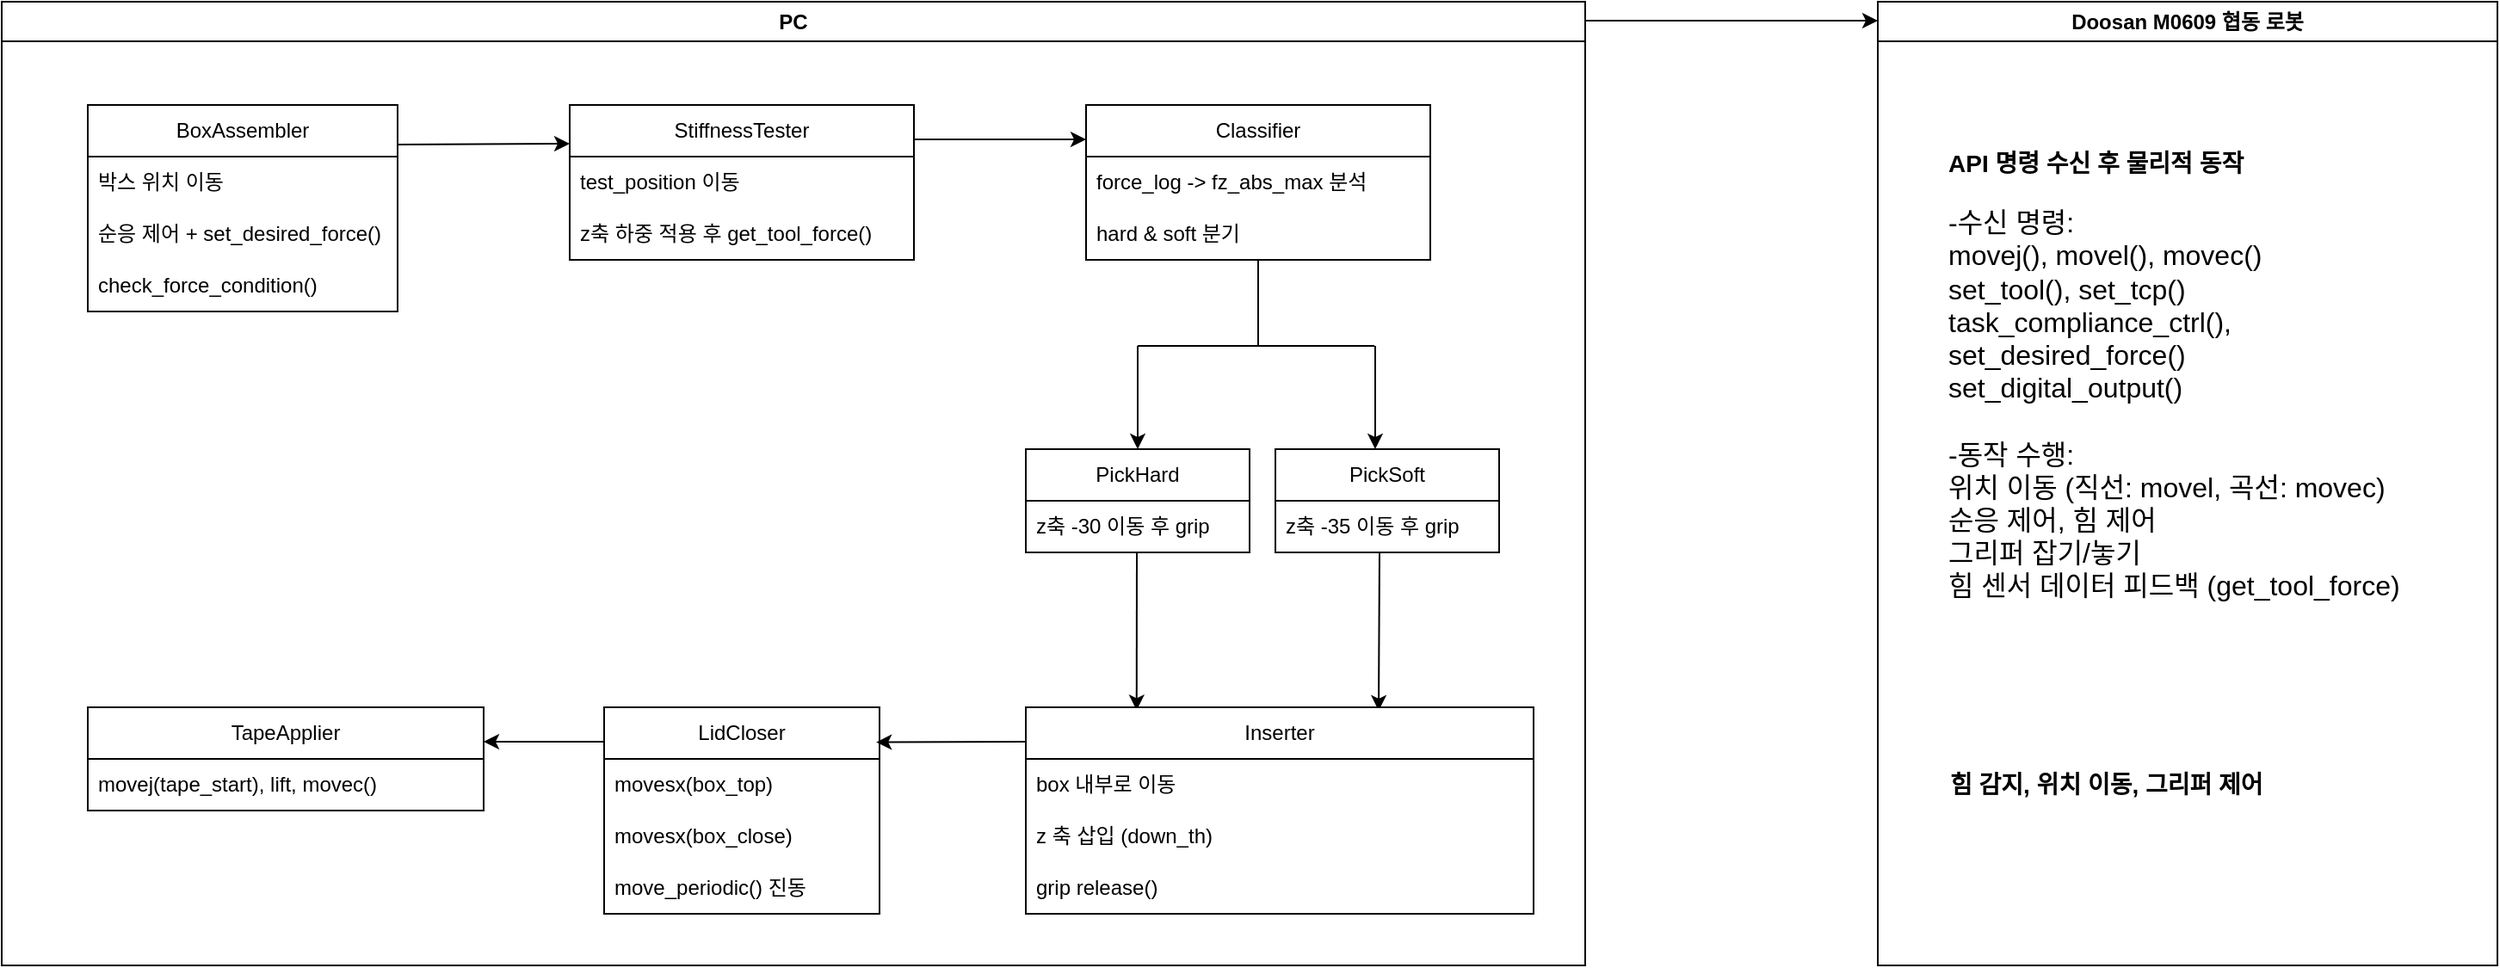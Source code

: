 <mxfile>
    <diagram id="jVk-PnxMMwmBtZGs8gCU" name="Page-1">
        <mxGraphModel dx="1099" dy="1094" grid="1" gridSize="10" guides="1" tooltips="1" connect="1" arrows="1" fold="1" page="1" pageScale="1" pageWidth="850" pageHeight="1100" math="0" shadow="0">
            <root>
                <mxCell id="0"/>
                <mxCell id="1" parent="0"/>
                <mxCell id="56" value="" style="group" vertex="1" connectable="0" parent="1">
                    <mxGeometry x="110" y="240" width="1450" height="560" as="geometry"/>
                </mxCell>
                <mxCell id="2" value="PC" style="swimlane;whiteSpace=wrap;html=1;" vertex="1" parent="56">
                    <mxGeometry width="920" height="560" as="geometry"/>
                </mxCell>
                <mxCell id="7" value="BoxAssembler" style="swimlane;fontStyle=0;childLayout=stackLayout;horizontal=1;startSize=30;horizontalStack=0;resizeParent=1;resizeParentMax=0;resizeLast=0;collapsible=1;marginBottom=0;whiteSpace=wrap;html=1;" vertex="1" parent="2">
                    <mxGeometry x="50" y="60" width="180" height="120" as="geometry"/>
                </mxCell>
                <mxCell id="8" value="박스 위치 이동" style="text;strokeColor=none;fillColor=none;align=left;verticalAlign=middle;spacingLeft=4;spacingRight=4;overflow=hidden;points=[[0,0.5],[1,0.5]];portConstraint=eastwest;rotatable=0;whiteSpace=wrap;html=1;" vertex="1" parent="7">
                    <mxGeometry y="30" width="180" height="30" as="geometry"/>
                </mxCell>
                <mxCell id="9" value="순응 제어 + set_desired_force()" style="text;strokeColor=none;fillColor=none;align=left;verticalAlign=middle;spacingLeft=4;spacingRight=4;overflow=hidden;points=[[0,0.5],[1,0.5]];portConstraint=eastwest;rotatable=0;whiteSpace=wrap;html=1;" vertex="1" parent="7">
                    <mxGeometry y="60" width="180" height="30" as="geometry"/>
                </mxCell>
                <mxCell id="10" value="check_force_condition()" style="text;strokeColor=none;fillColor=none;align=left;verticalAlign=middle;spacingLeft=4;spacingRight=4;overflow=hidden;points=[[0,0.5],[1,0.5]];portConstraint=eastwest;rotatable=0;whiteSpace=wrap;html=1;" vertex="1" parent="7">
                    <mxGeometry y="90" width="180" height="30" as="geometry"/>
                </mxCell>
                <mxCell id="3" value="StiffnessTester" style="swimlane;fontStyle=0;childLayout=stackLayout;horizontal=1;startSize=30;horizontalStack=0;resizeParent=1;resizeParentMax=0;resizeLast=0;collapsible=1;marginBottom=0;whiteSpace=wrap;html=1;" vertex="1" parent="2">
                    <mxGeometry x="330" y="60" width="200" height="90" as="geometry"/>
                </mxCell>
                <mxCell id="4" value="test_position 이동" style="text;strokeColor=none;fillColor=none;align=left;verticalAlign=middle;spacingLeft=4;spacingRight=4;overflow=hidden;points=[[0,0.5],[1,0.5]];portConstraint=eastwest;rotatable=0;whiteSpace=wrap;html=1;" vertex="1" parent="3">
                    <mxGeometry y="30" width="200" height="30" as="geometry"/>
                </mxCell>
                <mxCell id="5" value="z축 하중 적용 후 get_tool_force()" style="text;strokeColor=none;fillColor=none;align=left;verticalAlign=middle;spacingLeft=4;spacingRight=4;overflow=hidden;points=[[0,0.5],[1,0.5]];portConstraint=eastwest;rotatable=0;whiteSpace=wrap;html=1;" vertex="1" parent="3">
                    <mxGeometry y="60" width="200" height="30" as="geometry"/>
                </mxCell>
                <mxCell id="11" value="Classifier" style="swimlane;fontStyle=0;childLayout=stackLayout;horizontal=1;startSize=30;horizontalStack=0;resizeParent=1;resizeParentMax=0;resizeLast=0;collapsible=1;marginBottom=0;whiteSpace=wrap;html=1;" vertex="1" parent="2">
                    <mxGeometry x="630" y="60" width="200" height="90" as="geometry"/>
                </mxCell>
                <mxCell id="12" value="force_log -&amp;gt; fz_abs_max 분석" style="text;strokeColor=none;fillColor=none;align=left;verticalAlign=middle;spacingLeft=4;spacingRight=4;overflow=hidden;points=[[0,0.5],[1,0.5]];portConstraint=eastwest;rotatable=0;whiteSpace=wrap;html=1;" vertex="1" parent="11">
                    <mxGeometry y="30" width="200" height="30" as="geometry"/>
                </mxCell>
                <mxCell id="13" value="hard &amp;amp; soft 분기" style="text;strokeColor=none;fillColor=none;align=left;verticalAlign=middle;spacingLeft=4;spacingRight=4;overflow=hidden;points=[[0,0.5],[1,0.5]];portConstraint=eastwest;rotatable=0;whiteSpace=wrap;html=1;" vertex="1" parent="11">
                    <mxGeometry y="60" width="200" height="30" as="geometry"/>
                </mxCell>
                <mxCell id="15" value="PickHard" style="swimlane;fontStyle=0;childLayout=stackLayout;horizontal=1;startSize=30;horizontalStack=0;resizeParent=1;resizeParentMax=0;resizeLast=0;collapsible=1;marginBottom=0;whiteSpace=wrap;html=1;" vertex="1" parent="2">
                    <mxGeometry x="595" y="260" width="130" height="60" as="geometry"/>
                </mxCell>
                <mxCell id="16" value="z축 -30 이동 후 grip" style="text;strokeColor=none;fillColor=none;align=left;verticalAlign=middle;spacingLeft=4;spacingRight=4;overflow=hidden;points=[[0,0.5],[1,0.5]];portConstraint=eastwest;rotatable=0;whiteSpace=wrap;html=1;" vertex="1" parent="15">
                    <mxGeometry y="30" width="130" height="30" as="geometry"/>
                </mxCell>
                <mxCell id="18" value="PickSoft" style="swimlane;fontStyle=0;childLayout=stackLayout;horizontal=1;startSize=30;horizontalStack=0;resizeParent=1;resizeParentMax=0;resizeLast=0;collapsible=1;marginBottom=0;whiteSpace=wrap;html=1;" vertex="1" parent="2">
                    <mxGeometry x="740" y="260" width="130" height="60" as="geometry"/>
                </mxCell>
                <mxCell id="19" value="z축 -35 이동 후 grip" style="text;strokeColor=none;fillColor=none;align=left;verticalAlign=middle;spacingLeft=4;spacingRight=4;overflow=hidden;points=[[0,0.5],[1,0.5]];portConstraint=eastwest;rotatable=0;whiteSpace=wrap;html=1;" vertex="1" parent="18">
                    <mxGeometry y="30" width="130" height="30" as="geometry"/>
                </mxCell>
                <mxCell id="22" value="" style="endArrow=classic;html=1;entryX=0;entryY=0.25;entryDx=0;entryDy=0;exitX=1;exitY=-0.233;exitDx=0;exitDy=0;exitPerimeter=0;" edge="1" parent="2" source="8" target="3">
                    <mxGeometry width="50" height="50" relative="1" as="geometry">
                        <mxPoint x="230" y="80" as="sourcePoint"/>
                        <mxPoint x="310" y="80" as="targetPoint"/>
                    </mxGeometry>
                </mxCell>
                <mxCell id="24" value="" style="endArrow=classic;html=1;entryX=0;entryY=0.25;entryDx=0;entryDy=0;exitX=1;exitY=-0.233;exitDx=0;exitDy=0;exitPerimeter=0;" edge="1" parent="2">
                    <mxGeometry width="50" height="50" relative="1" as="geometry">
                        <mxPoint x="530" y="80" as="sourcePoint"/>
                        <mxPoint x="630" y="80" as="targetPoint"/>
                    </mxGeometry>
                </mxCell>
                <mxCell id="25" value="" style="endArrow=none;html=1;" edge="1" parent="2">
                    <mxGeometry width="50" height="50" relative="1" as="geometry">
                        <mxPoint x="730" y="200" as="sourcePoint"/>
                        <mxPoint x="730" y="150" as="targetPoint"/>
                    </mxGeometry>
                </mxCell>
                <mxCell id="26" value="" style="endArrow=none;html=1;" edge="1" parent="2">
                    <mxGeometry width="50" height="50" relative="1" as="geometry">
                        <mxPoint x="660" y="200" as="sourcePoint"/>
                        <mxPoint x="797.5" y="200" as="targetPoint"/>
                    </mxGeometry>
                </mxCell>
                <mxCell id="28" value="" style="endArrow=classic;html=1;" edge="1" parent="2">
                    <mxGeometry width="50" height="50" relative="1" as="geometry">
                        <mxPoint x="798" y="200" as="sourcePoint"/>
                        <mxPoint x="798" y="260" as="targetPoint"/>
                    </mxGeometry>
                </mxCell>
                <mxCell id="34" value="" style="endArrow=classic;html=1;entryX=0.222;entryY=0.019;entryDx=0;entryDy=0;entryPerimeter=0;" edge="1" parent="2">
                    <mxGeometry width="50" height="50" relative="1" as="geometry">
                        <mxPoint x="659.5" y="320" as="sourcePoint"/>
                        <mxPoint x="659.38" y="411.71" as="targetPoint"/>
                    </mxGeometry>
                </mxCell>
                <mxCell id="35" value="" style="endArrow=classic;html=1;entryX=0.222;entryY=0.019;entryDx=0;entryDy=0;entryPerimeter=0;" edge="1" parent="2">
                    <mxGeometry width="50" height="50" relative="1" as="geometry">
                        <mxPoint x="800.5" y="320" as="sourcePoint"/>
                        <mxPoint x="800" y="412" as="targetPoint"/>
                    </mxGeometry>
                </mxCell>
                <mxCell id="36" value="LidCloser" style="swimlane;fontStyle=0;childLayout=stackLayout;horizontal=1;startSize=30;horizontalStack=0;resizeParent=1;resizeParentMax=0;resizeLast=0;collapsible=1;marginBottom=0;whiteSpace=wrap;html=1;" vertex="1" parent="2">
                    <mxGeometry x="350" y="410" width="160" height="120" as="geometry"/>
                </mxCell>
                <mxCell id="37" value="movesx(box_top)" style="text;strokeColor=none;fillColor=none;align=left;verticalAlign=middle;spacingLeft=4;spacingRight=4;overflow=hidden;points=[[0,0.5],[1,0.5]];portConstraint=eastwest;rotatable=0;whiteSpace=wrap;html=1;" vertex="1" parent="36">
                    <mxGeometry y="30" width="160" height="30" as="geometry"/>
                </mxCell>
                <mxCell id="38" value="movesx(box_close)" style="text;strokeColor=none;fillColor=none;align=left;verticalAlign=middle;spacingLeft=4;spacingRight=4;overflow=hidden;points=[[0,0.5],[1,0.5]];portConstraint=eastwest;rotatable=0;whiteSpace=wrap;html=1;" vertex="1" parent="36">
                    <mxGeometry y="60" width="160" height="30" as="geometry"/>
                </mxCell>
                <mxCell id="39" value="move_periodic() 진동" style="text;strokeColor=none;fillColor=none;align=left;verticalAlign=middle;spacingLeft=4;spacingRight=4;overflow=hidden;points=[[0,0.5],[1,0.5]];portConstraint=eastwest;rotatable=0;whiteSpace=wrap;html=1;" vertex="1" parent="36">
                    <mxGeometry y="90" width="160" height="30" as="geometry"/>
                </mxCell>
                <mxCell id="40" value="TapeApplier" style="swimlane;fontStyle=0;childLayout=stackLayout;horizontal=1;startSize=30;horizontalStack=0;resizeParent=1;resizeParentMax=0;resizeLast=0;collapsible=1;marginBottom=0;whiteSpace=wrap;html=1;" vertex="1" parent="2">
                    <mxGeometry x="50" y="410" width="230" height="60" as="geometry"/>
                </mxCell>
                <mxCell id="41" value="movej(tape_start), lift, movec()" style="text;strokeColor=none;fillColor=none;align=left;verticalAlign=middle;spacingLeft=4;spacingRight=4;overflow=hidden;points=[[0,0.5],[1,0.5]];portConstraint=eastwest;rotatable=0;whiteSpace=wrap;html=1;" vertex="1" parent="40">
                    <mxGeometry y="30" width="230" height="30" as="geometry"/>
                </mxCell>
                <mxCell id="44" value="" style="endArrow=classic;html=1;entryX=0.988;entryY=0.169;entryDx=0;entryDy=0;entryPerimeter=0;" edge="1" parent="2" target="36">
                    <mxGeometry width="50" height="50" relative="1" as="geometry">
                        <mxPoint x="595" y="430" as="sourcePoint"/>
                        <mxPoint x="525" y="430" as="targetPoint"/>
                    </mxGeometry>
                </mxCell>
                <mxCell id="45" value="" style="endArrow=classic;html=1;" edge="1" parent="2">
                    <mxGeometry width="50" height="50" relative="1" as="geometry">
                        <mxPoint x="350" y="430" as="sourcePoint"/>
                        <mxPoint x="280" y="430" as="targetPoint"/>
                    </mxGeometry>
                </mxCell>
                <mxCell id="58" value="Inserter" style="swimlane;fontStyle=0;childLayout=stackLayout;horizontal=1;startSize=30;horizontalStack=0;resizeParent=1;resizeParentMax=0;resizeLast=0;collapsible=1;marginBottom=0;whiteSpace=wrap;html=1;" vertex="1" parent="2">
                    <mxGeometry x="595" y="410" width="295" height="120" as="geometry"/>
                </mxCell>
                <mxCell id="59" value="box 내부로 이동" style="text;strokeColor=none;fillColor=none;align=left;verticalAlign=middle;spacingLeft=4;spacingRight=4;overflow=hidden;points=[[0,0.5],[1,0.5]];portConstraint=eastwest;rotatable=0;whiteSpace=wrap;html=1;" vertex="1" parent="58">
                    <mxGeometry y="30" width="295" height="30" as="geometry"/>
                </mxCell>
                <mxCell id="60" value="z 축 삽입 (down_th)" style="text;strokeColor=none;fillColor=none;align=left;verticalAlign=middle;spacingLeft=4;spacingRight=4;overflow=hidden;points=[[0,0.5],[1,0.5]];portConstraint=eastwest;rotatable=0;whiteSpace=wrap;html=1;" vertex="1" parent="58">
                    <mxGeometry y="60" width="295" height="30" as="geometry"/>
                </mxCell>
                <mxCell id="61" value="grip release()" style="text;strokeColor=none;fillColor=none;align=left;verticalAlign=middle;spacingLeft=4;spacingRight=4;overflow=hidden;points=[[0,0.5],[1,0.5]];portConstraint=eastwest;rotatable=0;whiteSpace=wrap;html=1;" vertex="1" parent="58">
                    <mxGeometry y="90" width="295" height="30" as="geometry"/>
                </mxCell>
                <mxCell id="27" value="" style="endArrow=classic;html=1;" edge="1" parent="56">
                    <mxGeometry width="50" height="50" relative="1" as="geometry">
                        <mxPoint x="660" y="200" as="sourcePoint"/>
                        <mxPoint x="660" y="260" as="targetPoint"/>
                    </mxGeometry>
                </mxCell>
                <mxCell id="46" value="Doosan M0609 협동 로봇" style="swimlane;whiteSpace=wrap;html=1;" vertex="1" parent="56">
                    <mxGeometry x="1090" width="360" height="560" as="geometry"/>
                </mxCell>
                <mxCell id="51" value="&lt;div style=&quot;text-align: left;&quot;&gt;&lt;span style=&quot;background-color: transparent;&quot;&gt;&lt;font style=&quot;font-size: 14px;&quot;&gt;&lt;b&gt;API 명령 수신 후 물리적 동작&lt;/b&gt;&lt;/font&gt;&lt;/span&gt;&lt;/div&gt;&lt;div style=&quot;text-align: left;&quot;&gt;&lt;span style=&quot;background-color: transparent;&quot;&gt;&lt;font style=&quot;font-size: 14px;&quot;&gt;&lt;b&gt;&lt;br&gt;&lt;/b&gt;&lt;/font&gt;&lt;/span&gt;&lt;/div&gt;&lt;div style=&quot;text-align: left;&quot;&gt;&lt;font size=&quot;3&quot;&gt;-수신 명령:&amp;nbsp;&lt;/font&gt;&lt;/div&gt;&lt;div style=&quot;text-align: left;&quot;&gt;&lt;font size=&quot;3&quot;&gt;&lt;span style=&quot;background-color: transparent;&quot;&gt;movej(), movel(), movec()&lt;/span&gt;&lt;/font&gt;&lt;/div&gt;&lt;div style=&quot;text-align: left;&quot;&gt;&lt;span style=&quot;background-color: transparent;&quot;&gt;&lt;font size=&quot;3&quot;&gt;set_tool(), set_tcp()&amp;nbsp;&lt;/font&gt;&lt;/span&gt;&lt;/div&gt;&lt;div style=&quot;text-align: left;&quot;&gt;&lt;span style=&quot;background-color: transparent;&quot;&gt;&lt;font size=&quot;3&quot;&gt;task_compliance_ctrl(), set_desired_force()&lt;/font&gt;&lt;/span&gt;&lt;/div&gt;&lt;div style=&quot;text-align: left;&quot;&gt;&lt;span style=&quot;background-color: transparent;&quot;&gt;&lt;font size=&quot;3&quot;&gt;set_digital_output()&lt;/font&gt;&lt;/span&gt;&lt;/div&gt;&lt;div style=&quot;text-align: left;&quot;&gt;&lt;span style=&quot;background-color: transparent;&quot;&gt;&lt;font size=&quot;3&quot;&gt;&lt;br&gt;&lt;/font&gt;&lt;/span&gt;&lt;/div&gt;&lt;div style=&quot;text-align: left;&quot;&gt;&lt;span style=&quot;background-color: transparent;&quot;&gt;&lt;font size=&quot;3&quot;&gt;-동작 수행:&lt;/font&gt;&lt;/span&gt;&lt;/div&gt;&lt;div style=&quot;text-align: left;&quot;&gt;&lt;span style=&quot;background-color: transparent;&quot;&gt;&lt;font size=&quot;3&quot;&gt;위치 이동 (직선: movel, 곡선: movec)&lt;/font&gt;&lt;/span&gt;&lt;/div&gt;&lt;div style=&quot;text-align: left;&quot;&gt;&lt;span style=&quot;background-color: transparent;&quot;&gt;&lt;font size=&quot;3&quot;&gt;순응 제어, 힘 제어&lt;/font&gt;&lt;/span&gt;&lt;/div&gt;&lt;div style=&quot;text-align: left;&quot;&gt;&lt;span style=&quot;background-color: transparent;&quot;&gt;&lt;font size=&quot;3&quot;&gt;그리퍼 잡기/놓기&lt;/font&gt;&lt;/span&gt;&lt;/div&gt;&lt;div style=&quot;text-align: left;&quot;&gt;&lt;span style=&quot;background-color: transparent;&quot;&gt;&lt;font size=&quot;3&quot;&gt;힘 센서 데이터 피드백 (get_tool_force)&lt;/font&gt;&lt;/span&gt;&lt;/div&gt;&lt;div style=&quot;text-align: left;&quot;&gt;&lt;span style=&quot;background-color: transparent;&quot;&gt;&lt;font size=&quot;3&quot;&gt;&lt;br&gt;&lt;/font&gt;&lt;/span&gt;&lt;/div&gt;&lt;div style=&quot;text-align: left;&quot;&gt;&lt;span style=&quot;background-color: transparent;&quot;&gt;&lt;span style=&quot;font-size: 14px;&quot;&gt;&lt;br&gt;&lt;/span&gt;&lt;/span&gt;&lt;/div&gt;" style="text;html=1;align=center;verticalAlign=middle;whiteSpace=wrap;rounded=0;" vertex="1" parent="46">
                    <mxGeometry x="40" y="220" width="270" height="30" as="geometry"/>
                </mxCell>
                <mxCell id="52" value="&lt;font style=&quot;font-size: 14px;&quot;&gt;&lt;b&gt;힘 감지, 위치 이동, 그리퍼 제어&lt;/b&gt;&lt;/font&gt;" style="text;html=1;align=left;verticalAlign=middle;whiteSpace=wrap;rounded=0;" vertex="1" parent="46">
                    <mxGeometry x="40" y="440" width="270" height="30" as="geometry"/>
                </mxCell>
                <mxCell id="55" value="" style="endArrow=classic;html=1;exitX=1;exitY=0;exitDx=0;exitDy=0;entryX=0;entryY=0;entryDx=0;entryDy=0;" edge="1" parent="56">
                    <mxGeometry width="50" height="50" relative="1" as="geometry">
                        <mxPoint x="920" y="11" as="sourcePoint"/>
                        <mxPoint x="1090" y="11" as="targetPoint"/>
                    </mxGeometry>
                </mxCell>
            </root>
        </mxGraphModel>
    </diagram>
</mxfile>